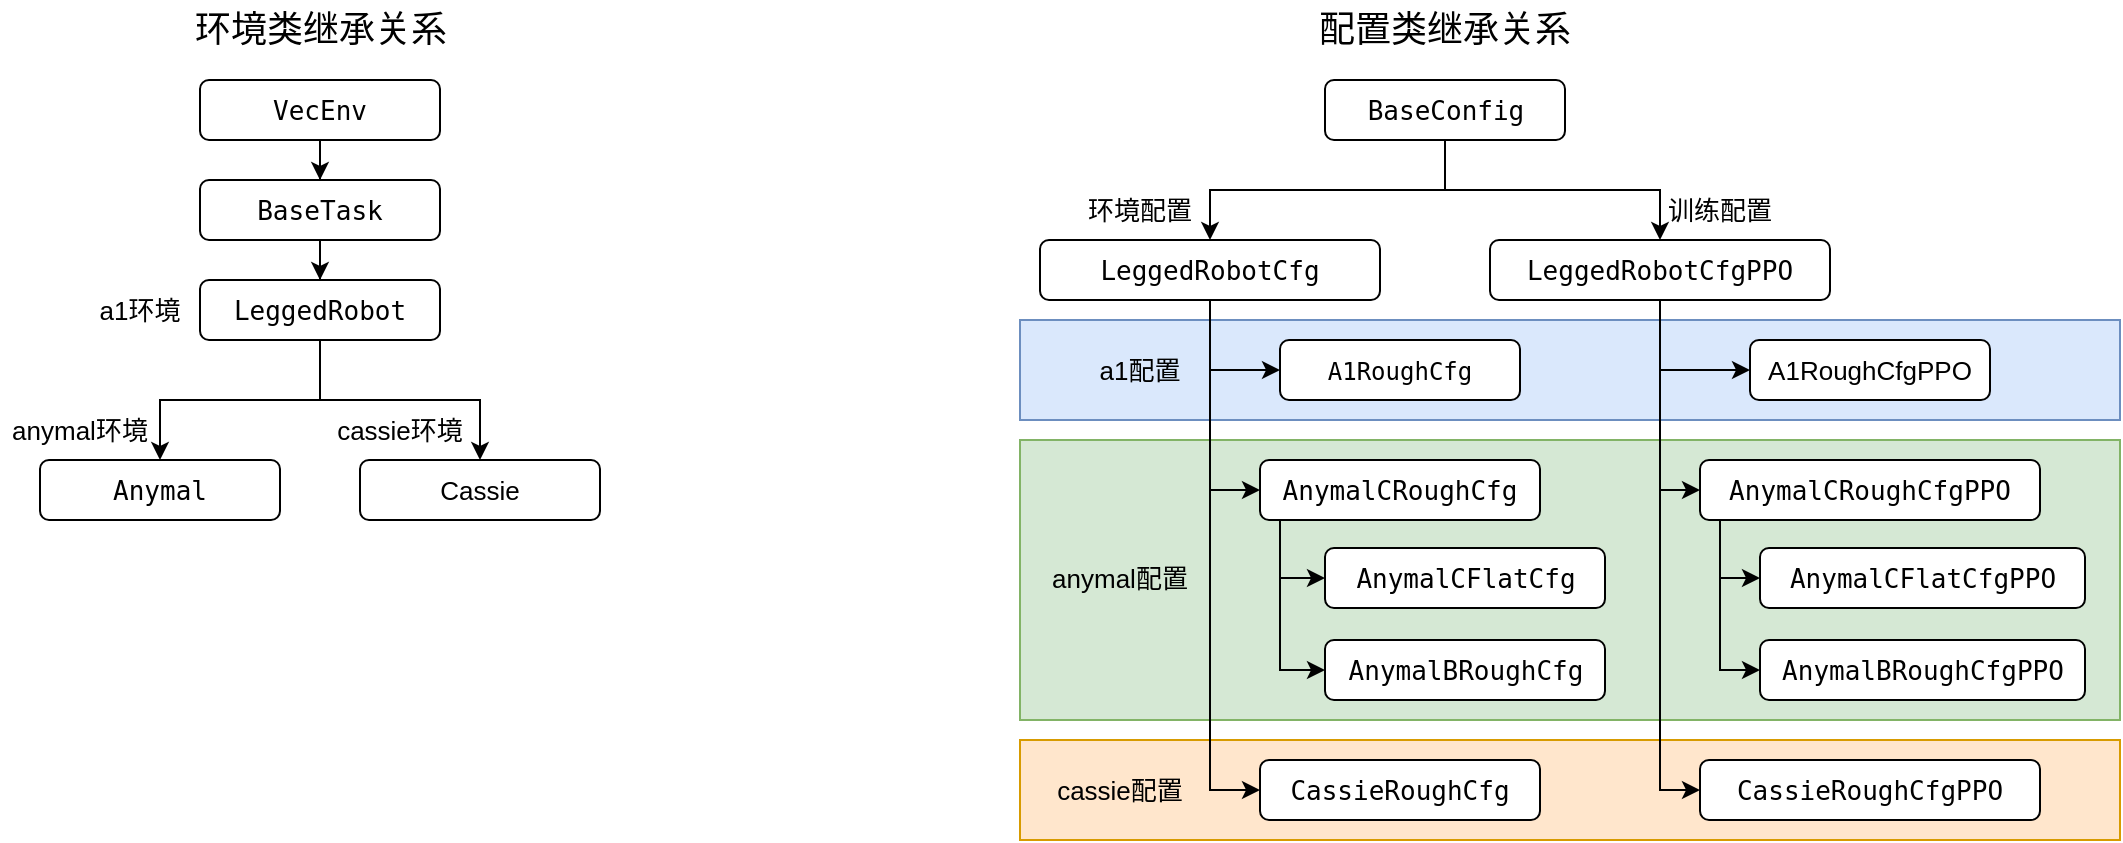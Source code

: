 <mxfile version="26.1.0">
  <diagram name="第 1 页" id="lFAaLo7huGlWTIp2Lcyf">
    <mxGraphModel dx="1368" dy="786" grid="1" gridSize="10" guides="1" tooltips="1" connect="1" arrows="1" fold="1" page="1" pageScale="1" pageWidth="1169" pageHeight="827" math="0" shadow="0">
      <root>
        <mxCell id="0" />
        <mxCell id="1" parent="0" />
        <mxCell id="UPVmFBT0MDqUm_56yAkY-56" value="" style="whiteSpace=wrap;html=1;fillColor=#ffe6cc;strokeColor=#d79b00;" vertex="1" parent="1">
          <mxGeometry x="560" y="450" width="550" height="50" as="geometry" />
        </mxCell>
        <mxCell id="UPVmFBT0MDqUm_56yAkY-54" value="" style="whiteSpace=wrap;html=1;fillColor=#d5e8d4;strokeColor=#82b366;" vertex="1" parent="1">
          <mxGeometry x="560" y="300" width="550" height="140" as="geometry" />
        </mxCell>
        <mxCell id="UPVmFBT0MDqUm_56yAkY-38" value="" style="whiteSpace=wrap;html=1;fillColor=#dae8fc;strokeColor=#6c8ebf;" vertex="1" parent="1">
          <mxGeometry x="560" y="240" width="550" height="50" as="geometry" />
        </mxCell>
        <mxCell id="Xk9EZmTTloKpiQCqurxU-3" value="" style="edgeStyle=orthogonalEdgeStyle;rounded=0;orthogonalLoop=1;jettySize=auto;html=1;" parent="1" source="Xk9EZmTTloKpiQCqurxU-1" target="Xk9EZmTTloKpiQCqurxU-2" edge="1">
          <mxGeometry relative="1" as="geometry" />
        </mxCell>
        <mxCell id="Xk9EZmTTloKpiQCqurxU-1" value="&lt;div&gt;&lt;pre style=&quot;font-family: &amp;quot;JetBrains Mono&amp;quot;, monospace;&quot;&gt;&lt;font style=&quot;color: rgb(0, 0, 0); font-size: 13px;&quot;&gt;VecEnv&lt;/font&gt;&lt;/pre&gt;&lt;/div&gt;" style="rounded=1;whiteSpace=wrap;html=1;" parent="1" vertex="1">
          <mxGeometry x="150" y="120" width="120" height="30" as="geometry" />
        </mxCell>
        <mxCell id="Xk9EZmTTloKpiQCqurxU-5" value="" style="edgeStyle=orthogonalEdgeStyle;rounded=0;orthogonalLoop=1;jettySize=auto;html=1;" parent="1" source="Xk9EZmTTloKpiQCqurxU-2" target="Xk9EZmTTloKpiQCqurxU-4" edge="1">
          <mxGeometry relative="1" as="geometry" />
        </mxCell>
        <mxCell id="Xk9EZmTTloKpiQCqurxU-2" value="&lt;div&gt;&lt;pre style=&quot;font-family: &amp;quot;JetBrains Mono&amp;quot;, monospace; font-size: 9.8pt;&quot;&gt;&lt;span&gt;&lt;font style=&quot;color: rgb(0, 0, 0);&quot;&gt;BaseTask&lt;/font&gt;&lt;/span&gt;&lt;/pre&gt;&lt;/div&gt;" style="whiteSpace=wrap;html=1;rounded=1;" parent="1" vertex="1">
          <mxGeometry x="150" y="170" width="120" height="30" as="geometry" />
        </mxCell>
        <mxCell id="Xk9EZmTTloKpiQCqurxU-9" value="" style="edgeStyle=orthogonalEdgeStyle;rounded=0;orthogonalLoop=1;jettySize=auto;html=1;" parent="1" source="Xk9EZmTTloKpiQCqurxU-4" target="Xk9EZmTTloKpiQCqurxU-8" edge="1">
          <mxGeometry relative="1" as="geometry" />
        </mxCell>
        <mxCell id="Xk9EZmTTloKpiQCqurxU-12" value="" style="edgeStyle=orthogonalEdgeStyle;rounded=0;orthogonalLoop=1;jettySize=auto;html=1;" parent="1" source="Xk9EZmTTloKpiQCqurxU-4" target="Xk9EZmTTloKpiQCqurxU-11" edge="1">
          <mxGeometry relative="1" as="geometry" />
        </mxCell>
        <mxCell id="Xk9EZmTTloKpiQCqurxU-4" value="&lt;div style=&quot;&quot;&gt;&lt;pre style=&quot;font-family: &amp;quot;JetBrains Mono&amp;quot;, monospace;&quot;&gt;&lt;font style=&quot;color: rgb(0, 0, 0); font-size: 13px;&quot;&gt;LeggedRobot&lt;/font&gt;&lt;/pre&gt;&lt;/div&gt;" style="whiteSpace=wrap;html=1;rounded=1;" parent="1" vertex="1">
          <mxGeometry x="150" y="220" width="120" height="30" as="geometry" />
        </mxCell>
        <mxCell id="Xk9EZmTTloKpiQCqurxU-6" value="&lt;font style=&quot;font-size: 18px;&quot;&gt;环境类继承关系&lt;/font&gt;" style="text;strokeColor=none;align=center;fillColor=none;html=1;verticalAlign=middle;whiteSpace=wrap;rounded=0;" parent="1" vertex="1">
          <mxGeometry x="142.5" y="80" width="135" height="30" as="geometry" />
        </mxCell>
        <mxCell id="Xk9EZmTTloKpiQCqurxU-7" value="&lt;font style=&quot;font-size: 13px;&quot;&gt;a1环境&lt;/font&gt;" style="text;strokeColor=none;align=center;fillColor=none;html=1;verticalAlign=middle;whiteSpace=wrap;rounded=0;" parent="1" vertex="1">
          <mxGeometry x="90" y="220" width="60" height="30" as="geometry" />
        </mxCell>
        <mxCell id="Xk9EZmTTloKpiQCqurxU-8" value="&lt;div style=&quot;&quot;&gt;&lt;pre style=&quot;font-family: &amp;quot;JetBrains Mono&amp;quot;, monospace;&quot;&gt;&lt;font style=&quot;color: rgb(0, 0, 0); font-size: 13px;&quot;&gt;Anymal&lt;/font&gt;&lt;/pre&gt;&lt;/div&gt;" style="whiteSpace=wrap;html=1;rounded=1;" parent="1" vertex="1">
          <mxGeometry x="70" y="310" width="120" height="30" as="geometry" />
        </mxCell>
        <mxCell id="Xk9EZmTTloKpiQCqurxU-10" value="&lt;font style=&quot;font-size: 13px;&quot;&gt;anymal环境&lt;/font&gt;" style="text;strokeColor=none;align=center;fillColor=none;html=1;verticalAlign=middle;whiteSpace=wrap;rounded=0;" parent="1" vertex="1">
          <mxGeometry x="50" y="280" width="80" height="30" as="geometry" />
        </mxCell>
        <mxCell id="Xk9EZmTTloKpiQCqurxU-11" value="&lt;font style=&quot;font-size: 13px;&quot;&gt;Cassie&lt;/font&gt;" style="whiteSpace=wrap;html=1;rounded=1;" parent="1" vertex="1">
          <mxGeometry x="230" y="310" width="120" height="30" as="geometry" />
        </mxCell>
        <mxCell id="Xk9EZmTTloKpiQCqurxU-13" value="&lt;font style=&quot;font-size: 13px;&quot;&gt;cassie环境&lt;/font&gt;" style="text;strokeColor=none;align=center;fillColor=none;html=1;verticalAlign=middle;whiteSpace=wrap;rounded=0;" parent="1" vertex="1">
          <mxGeometry x="210" y="280" width="80" height="30" as="geometry" />
        </mxCell>
        <mxCell id="UPVmFBT0MDqUm_56yAkY-1" value="" style="edgeStyle=orthogonalEdgeStyle;rounded=0;orthogonalLoop=1;jettySize=auto;html=1;" edge="1" parent="1" source="UPVmFBT0MDqUm_56yAkY-2" target="UPVmFBT0MDqUm_56yAkY-4">
          <mxGeometry relative="1" as="geometry" />
        </mxCell>
        <mxCell id="UPVmFBT0MDqUm_56yAkY-16" style="edgeStyle=orthogonalEdgeStyle;rounded=0;orthogonalLoop=1;jettySize=auto;html=1;exitX=0.5;exitY=1;exitDx=0;exitDy=0;entryX=0.5;entryY=0;entryDx=0;entryDy=0;" edge="1" parent="1" source="UPVmFBT0MDqUm_56yAkY-2" target="UPVmFBT0MDqUm_56yAkY-14">
          <mxGeometry relative="1" as="geometry" />
        </mxCell>
        <mxCell id="UPVmFBT0MDqUm_56yAkY-2" value="&lt;div&gt;&lt;pre style=&quot;font-family: &amp;quot;JetBrains Mono&amp;quot;, monospace;&quot;&gt;&lt;font style=&quot;color: rgb(0, 0, 0); font-size: 13px;&quot;&gt;BaseConfig&lt;/font&gt;&lt;/pre&gt;&lt;/div&gt;" style="rounded=1;whiteSpace=wrap;html=1;" vertex="1" parent="1">
          <mxGeometry x="712.5" y="120" width="120" height="30" as="geometry" />
        </mxCell>
        <mxCell id="UPVmFBT0MDqUm_56yAkY-24" style="edgeStyle=orthogonalEdgeStyle;rounded=0;orthogonalLoop=1;jettySize=auto;html=1;exitX=0.5;exitY=1;exitDx=0;exitDy=0;entryX=0;entryY=0.5;entryDx=0;entryDy=0;" edge="1" parent="1" source="UPVmFBT0MDqUm_56yAkY-4" target="UPVmFBT0MDqUm_56yAkY-19">
          <mxGeometry relative="1" as="geometry" />
        </mxCell>
        <mxCell id="UPVmFBT0MDqUm_56yAkY-35" style="edgeStyle=orthogonalEdgeStyle;rounded=0;orthogonalLoop=1;jettySize=auto;html=1;exitX=0.5;exitY=1;exitDx=0;exitDy=0;entryX=0;entryY=0.5;entryDx=0;entryDy=0;" edge="1" parent="1" source="UPVmFBT0MDqUm_56yAkY-4" target="UPVmFBT0MDqUm_56yAkY-51">
          <mxGeometry relative="1" as="geometry">
            <mxPoint x="900" y="325.0" as="targetPoint" />
          </mxGeometry>
        </mxCell>
        <mxCell id="UPVmFBT0MDqUm_56yAkY-36" style="edgeStyle=orthogonalEdgeStyle;rounded=0;orthogonalLoop=1;jettySize=auto;html=1;exitX=0.5;exitY=1;exitDx=0;exitDy=0;entryX=0;entryY=0.5;entryDx=0;entryDy=0;" edge="1" parent="1" source="UPVmFBT0MDqUm_56yAkY-4" target="UPVmFBT0MDqUm_56yAkY-34">
          <mxGeometry relative="1" as="geometry" />
        </mxCell>
        <mxCell id="UPVmFBT0MDqUm_56yAkY-4" value="&lt;pre style=&quot;&quot;&gt;&lt;font face=&quot;JetBrains Mono, monospace&quot;&gt;&lt;font style=&quot;font-size: 13px;&quot;&gt;LeggedRobotCfgPPO&lt;/font&gt;&lt;span style=&quot;font-size: 9.8pt;&quot;&gt;&lt;/span&gt;&lt;/font&gt;&lt;/pre&gt;" style="whiteSpace=wrap;html=1;rounded=1;" vertex="1" parent="1">
          <mxGeometry x="795" y="200" width="170" height="30" as="geometry" />
        </mxCell>
        <mxCell id="UPVmFBT0MDqUm_56yAkY-8" value="&lt;font style=&quot;font-size: 18px;&quot;&gt;配置类继承关系&lt;/font&gt;" style="text;strokeColor=none;align=center;fillColor=none;html=1;verticalAlign=middle;whiteSpace=wrap;rounded=0;" vertex="1" parent="1">
          <mxGeometry x="705" y="80" width="135" height="30" as="geometry" />
        </mxCell>
        <mxCell id="UPVmFBT0MDqUm_56yAkY-9" value="&lt;font style=&quot;font-size: 13px;&quot;&gt;a1配置&lt;/font&gt;" style="text;strokeColor=none;align=center;fillColor=none;html=1;verticalAlign=middle;whiteSpace=wrap;rounded=0;" vertex="1" parent="1">
          <mxGeometry x="590" y="250" width="60" height="30" as="geometry" />
        </mxCell>
        <mxCell id="UPVmFBT0MDqUm_56yAkY-11" value="&lt;font style=&quot;font-size: 13px;&quot;&gt;anymal配置&lt;/font&gt;" style="text;strokeColor=none;align=center;fillColor=none;html=1;verticalAlign=middle;whiteSpace=wrap;rounded=0;" vertex="1" parent="1">
          <mxGeometry x="570" y="354" width="80" height="30" as="geometry" />
        </mxCell>
        <mxCell id="UPVmFBT0MDqUm_56yAkY-13" value="&lt;font style=&quot;font-size: 13px;&quot;&gt;cassie配置&lt;/font&gt;" style="text;strokeColor=none;align=center;fillColor=none;html=1;verticalAlign=middle;whiteSpace=wrap;rounded=0;" vertex="1" parent="1">
          <mxGeometry x="570" y="460" width="80" height="30" as="geometry" />
        </mxCell>
        <mxCell id="UPVmFBT0MDqUm_56yAkY-18" style="edgeStyle=orthogonalEdgeStyle;rounded=0;orthogonalLoop=1;jettySize=auto;html=1;exitX=0.5;exitY=1;exitDx=0;exitDy=0;entryX=0;entryY=0.5;entryDx=0;entryDy=0;" edge="1" parent="1" source="UPVmFBT0MDqUm_56yAkY-14" target="UPVmFBT0MDqUm_56yAkY-17">
          <mxGeometry relative="1" as="geometry">
            <mxPoint x="680" y="300" as="targetPoint" />
            <Array as="points">
              <mxPoint x="655" y="265" />
            </Array>
          </mxGeometry>
        </mxCell>
        <mxCell id="UPVmFBT0MDqUm_56yAkY-30" style="edgeStyle=orthogonalEdgeStyle;rounded=0;orthogonalLoop=1;jettySize=auto;html=1;exitX=0.5;exitY=1;exitDx=0;exitDy=0;entryX=0;entryY=0.5;entryDx=0;entryDy=0;" edge="1" parent="1" source="UPVmFBT0MDqUm_56yAkY-14" target="UPVmFBT0MDqUm_56yAkY-29">
          <mxGeometry relative="1" as="geometry" />
        </mxCell>
        <mxCell id="UPVmFBT0MDqUm_56yAkY-37" style="edgeStyle=orthogonalEdgeStyle;rounded=0;orthogonalLoop=1;jettySize=auto;html=1;exitX=0.5;exitY=1;exitDx=0;exitDy=0;entryX=0;entryY=0.5;entryDx=0;entryDy=0;" edge="1" parent="1" source="UPVmFBT0MDqUm_56yAkY-14" target="UPVmFBT0MDqUm_56yAkY-32">
          <mxGeometry relative="1" as="geometry" />
        </mxCell>
        <mxCell id="UPVmFBT0MDqUm_56yAkY-14" value="&lt;pre style=&quot;&quot;&gt;&lt;font style=&quot;font-size: 13px;&quot; face=&quot;JetBrains Mono, monospace&quot;&gt;LeggedRobotCfg&lt;/font&gt;&lt;/pre&gt;" style="whiteSpace=wrap;html=1;rounded=1;" vertex="1" parent="1">
          <mxGeometry x="570" y="200" width="170" height="30" as="geometry" />
        </mxCell>
        <mxCell id="UPVmFBT0MDqUm_56yAkY-17" value="&lt;div style=&quot;&quot;&gt;&lt;pre style=&quot;&quot;&gt;&lt;font face=&quot;JetBrains Mono, monospace&quot;&gt;&lt;font&gt;A1RoughCfg&lt;/font&gt;&lt;span style=&quot;font-size: 9.8pt;&quot;&gt;&lt;/span&gt;&lt;/font&gt;&lt;/pre&gt;&lt;/div&gt;" style="whiteSpace=wrap;html=1;rounded=1;" vertex="1" parent="1">
          <mxGeometry x="690" y="250" width="120" height="30" as="geometry" />
        </mxCell>
        <mxCell id="UPVmFBT0MDqUm_56yAkY-19" value="&lt;font style=&quot;font-size: 13px;&quot;&gt;A1RoughCfgPPO&lt;/font&gt;" style="whiteSpace=wrap;html=1;rounded=1;" vertex="1" parent="1">
          <mxGeometry x="925" y="250" width="120" height="30" as="geometry" />
        </mxCell>
        <mxCell id="UPVmFBT0MDqUm_56yAkY-47" style="edgeStyle=orthogonalEdgeStyle;rounded=0;orthogonalLoop=1;jettySize=auto;html=1;exitX=0.25;exitY=1;exitDx=0;exitDy=0;entryX=0;entryY=0.5;entryDx=0;entryDy=0;" edge="1" parent="1" source="UPVmFBT0MDqUm_56yAkY-29" target="UPVmFBT0MDqUm_56yAkY-40">
          <mxGeometry relative="1" as="geometry">
            <Array as="points">
              <mxPoint x="690" y="340" />
              <mxPoint x="690" y="369" />
            </Array>
          </mxGeometry>
        </mxCell>
        <mxCell id="UPVmFBT0MDqUm_56yAkY-48" style="edgeStyle=orthogonalEdgeStyle;rounded=0;orthogonalLoop=1;jettySize=auto;html=1;exitX=0.25;exitY=1;exitDx=0;exitDy=0;entryX=0;entryY=0.5;entryDx=0;entryDy=0;" edge="1" parent="1" source="UPVmFBT0MDqUm_56yAkY-29" target="UPVmFBT0MDqUm_56yAkY-46">
          <mxGeometry relative="1" as="geometry">
            <Array as="points">
              <mxPoint x="690" y="340" />
              <mxPoint x="690" y="415" />
            </Array>
          </mxGeometry>
        </mxCell>
        <mxCell id="UPVmFBT0MDqUm_56yAkY-29" value="&lt;div style=&quot;&quot;&gt;&lt;pre style=&quot;&quot;&gt;&lt;font style=&quot;font-size: 13px;&quot; face=&quot;JetBrains Mono, monospace&quot;&gt;AnymalCRoughCfg&lt;/font&gt;&lt;/pre&gt;&lt;/div&gt;" style="whiteSpace=wrap;html=1;rounded=1;" vertex="1" parent="1">
          <mxGeometry x="680" y="310" width="140" height="30" as="geometry" />
        </mxCell>
        <mxCell id="UPVmFBT0MDqUm_56yAkY-32" value="&lt;div style=&quot;&quot;&gt;&lt;pre style=&quot;&quot;&gt;&lt;font style=&quot;font-size: 13px;&quot; face=&quot;JetBrains Mono, monospace&quot;&gt;CassieRoughCfg&lt;/font&gt;&lt;/pre&gt;&lt;/div&gt;" style="whiteSpace=wrap;html=1;rounded=1;" vertex="1" parent="1">
          <mxGeometry x="680" y="460" width="140" height="30" as="geometry" />
        </mxCell>
        <mxCell id="UPVmFBT0MDqUm_56yAkY-34" value="&lt;div style=&quot;&quot;&gt;&lt;pre style=&quot;&quot;&gt;&lt;font style=&quot;font-size: 13px;&quot; face=&quot;JetBrains Mono, monospace&quot;&gt;CassieRoughCfgPPO&lt;/font&gt;&lt;/pre&gt;&lt;/div&gt;" style="whiteSpace=wrap;html=1;rounded=1;" vertex="1" parent="1">
          <mxGeometry x="900" y="460" width="170" height="30" as="geometry" />
        </mxCell>
        <mxCell id="UPVmFBT0MDqUm_56yAkY-40" value="&lt;div style=&quot;&quot;&gt;&lt;pre style=&quot;&quot;&gt;&lt;font face=&quot;JetBrains Mono, monospace&quot;&gt;&lt;span style=&quot;font-size: 13px;&quot;&gt;AnymalCFlatCfg&lt;/span&gt;&lt;/font&gt;&lt;/pre&gt;&lt;/div&gt;" style="whiteSpace=wrap;html=1;rounded=1;" vertex="1" parent="1">
          <mxGeometry x="712.5" y="354" width="140" height="30" as="geometry" />
        </mxCell>
        <mxCell id="UPVmFBT0MDqUm_56yAkY-46" value="&lt;div style=&quot;&quot;&gt;&lt;pre style=&quot;&quot;&gt;&lt;font face=&quot;JetBrains Mono, monospace&quot;&gt;&lt;span style=&quot;font-size: 13px;&quot;&gt;AnymalBRoughCfg&lt;/span&gt;&lt;/font&gt;&lt;/pre&gt;&lt;/div&gt;" style="whiteSpace=wrap;html=1;rounded=1;" vertex="1" parent="1">
          <mxGeometry x="712.5" y="400" width="140" height="30" as="geometry" />
        </mxCell>
        <mxCell id="UPVmFBT0MDqUm_56yAkY-49" style="edgeStyle=orthogonalEdgeStyle;rounded=0;orthogonalLoop=1;jettySize=auto;html=1;exitX=0.25;exitY=1;exitDx=0;exitDy=0;entryX=0;entryY=0.5;entryDx=0;entryDy=0;" edge="1" parent="1" source="UPVmFBT0MDqUm_56yAkY-51" target="UPVmFBT0MDqUm_56yAkY-52">
          <mxGeometry relative="1" as="geometry">
            <Array as="points">
              <mxPoint x="910" y="340" />
              <mxPoint x="910" y="369" />
            </Array>
          </mxGeometry>
        </mxCell>
        <mxCell id="UPVmFBT0MDqUm_56yAkY-50" style="edgeStyle=orthogonalEdgeStyle;rounded=0;orthogonalLoop=1;jettySize=auto;html=1;exitX=0.25;exitY=1;exitDx=0;exitDy=0;entryX=0;entryY=0.5;entryDx=0;entryDy=0;" edge="1" parent="1" source="UPVmFBT0MDqUm_56yAkY-51" target="UPVmFBT0MDqUm_56yAkY-53">
          <mxGeometry relative="1" as="geometry">
            <Array as="points">
              <mxPoint x="910" y="340" />
              <mxPoint x="910" y="415" />
            </Array>
          </mxGeometry>
        </mxCell>
        <mxCell id="UPVmFBT0MDqUm_56yAkY-51" value="&lt;div style=&quot;&quot;&gt;&lt;pre style=&quot;&quot;&gt;&lt;pre&gt;&lt;font style=&quot;font-size: 13px;&quot; face=&quot;JetBrains Mono, monospace&quot;&gt;AnymalCRoughCfgPPO&lt;/font&gt;&lt;/pre&gt;&lt;/pre&gt;&lt;/div&gt;" style="whiteSpace=wrap;html=1;rounded=1;" vertex="1" parent="1">
          <mxGeometry x="900" y="310" width="170" height="30" as="geometry" />
        </mxCell>
        <mxCell id="UPVmFBT0MDqUm_56yAkY-52" value="&lt;div style=&quot;&quot;&gt;&lt;pre style=&quot;&quot;&gt;&lt;pre&gt;&lt;font face=&quot;JetBrains Mono, monospace&quot;&gt;&lt;span style=&quot;font-size: 13px;&quot;&gt;AnymalCFlatCfgPPO&lt;/span&gt;&lt;/font&gt;&lt;/pre&gt;&lt;/pre&gt;&lt;/div&gt;" style="whiteSpace=wrap;html=1;rounded=1;" vertex="1" parent="1">
          <mxGeometry x="930" y="354" width="162.5" height="30" as="geometry" />
        </mxCell>
        <mxCell id="UPVmFBT0MDqUm_56yAkY-53" value="&lt;div style=&quot;&quot;&gt;&lt;pre style=&quot;&quot;&gt;&lt;font face=&quot;JetBrains Mono, monospace&quot;&gt;&lt;span style=&quot;font-size: 13px;&quot;&gt;AnymalBRoughCfgPPO&lt;/span&gt;&lt;/font&gt;&lt;/pre&gt;&lt;/div&gt;" style="whiteSpace=wrap;html=1;rounded=1;" vertex="1" parent="1">
          <mxGeometry x="930" y="400" width="162.5" height="30" as="geometry" />
        </mxCell>
        <mxCell id="UPVmFBT0MDqUm_56yAkY-57" value="&lt;font style=&quot;font-size: 13px;&quot;&gt;环境配置&lt;/font&gt;" style="text;strokeColor=none;align=center;fillColor=none;html=1;verticalAlign=middle;whiteSpace=wrap;rounded=0;" vertex="1" parent="1">
          <mxGeometry x="590" y="170" width="60" height="30" as="geometry" />
        </mxCell>
        <mxCell id="UPVmFBT0MDqUm_56yAkY-58" value="&lt;font style=&quot;font-size: 13px;&quot;&gt;训练配置&lt;/font&gt;" style="text;strokeColor=none;align=center;fillColor=none;html=1;verticalAlign=middle;whiteSpace=wrap;rounded=0;" vertex="1" parent="1">
          <mxGeometry x="880" y="170" width="60" height="30" as="geometry" />
        </mxCell>
      </root>
    </mxGraphModel>
  </diagram>
</mxfile>
